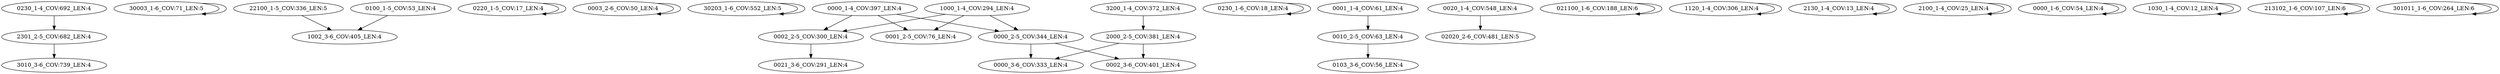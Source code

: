 digraph G {
    "2301_2-5_COV:682_LEN:4" -> "3010_3-6_COV:739_LEN:4";
    "30003_1-6_COV:71_LEN:5" -> "30003_1-6_COV:71_LEN:5";
    "22100_1-5_COV:336_LEN:5" -> "1002_3-6_COV:405_LEN:4";
    "0220_1-5_COV:17_LEN:4" -> "0220_1-5_COV:17_LEN:4";
    "0003_2-6_COV:50_LEN:4" -> "0003_2-6_COV:50_LEN:4";
    "0230_1-4_COV:692_LEN:4" -> "2301_2-5_COV:682_LEN:4";
    "30203_1-6_COV:552_LEN:5" -> "30203_1-6_COV:552_LEN:5";
    "0002_2-5_COV:300_LEN:4" -> "0021_3-6_COV:291_LEN:4";
    "0100_1-5_COV:53_LEN:4" -> "1002_3-6_COV:405_LEN:4";
    "1000_1-4_COV:294_LEN:4" -> "0002_2-5_COV:300_LEN:4";
    "1000_1-4_COV:294_LEN:4" -> "0001_2-5_COV:76_LEN:4";
    "1000_1-4_COV:294_LEN:4" -> "0000_2-5_COV:344_LEN:4";
    "0230_1-6_COV:18_LEN:4" -> "0230_1-6_COV:18_LEN:4";
    "0001_1-4_COV:61_LEN:4" -> "0010_2-5_COV:63_LEN:4";
    "0020_1-4_COV:548_LEN:4" -> "02020_2-6_COV:481_LEN:5";
    "021100_1-6_COV:188_LEN:6" -> "021100_1-6_COV:188_LEN:6";
    "1120_1-4_COV:306_LEN:4" -> "1120_1-4_COV:306_LEN:4";
    "2130_1-4_COV:13_LEN:4" -> "2130_1-4_COV:13_LEN:4";
    "2100_1-4_COV:25_LEN:4" -> "2100_1-4_COV:25_LEN:4";
    "0010_2-5_COV:63_LEN:4" -> "0103_3-6_COV:56_LEN:4";
    "3200_1-4_COV:372_LEN:4" -> "2000_2-5_COV:381_LEN:4";
    "2000_2-5_COV:381_LEN:4" -> "0000_3-6_COV:333_LEN:4";
    "2000_2-5_COV:381_LEN:4" -> "0002_3-6_COV:401_LEN:4";
    "0000_1-6_COV:54_LEN:4" -> "0000_1-6_COV:54_LEN:4";
    "1030_1-4_COV:12_LEN:4" -> "1030_1-4_COV:12_LEN:4";
    "213102_1-6_COV:107_LEN:6" -> "213102_1-6_COV:107_LEN:6";
    "0000_1-4_COV:397_LEN:4" -> "0002_2-5_COV:300_LEN:4";
    "0000_1-4_COV:397_LEN:4" -> "0001_2-5_COV:76_LEN:4";
    "0000_1-4_COV:397_LEN:4" -> "0000_2-5_COV:344_LEN:4";
    "0000_2-5_COV:344_LEN:4" -> "0000_3-6_COV:333_LEN:4";
    "0000_2-5_COV:344_LEN:4" -> "0002_3-6_COV:401_LEN:4";
    "301011_1-6_COV:264_LEN:6" -> "301011_1-6_COV:264_LEN:6";
}
